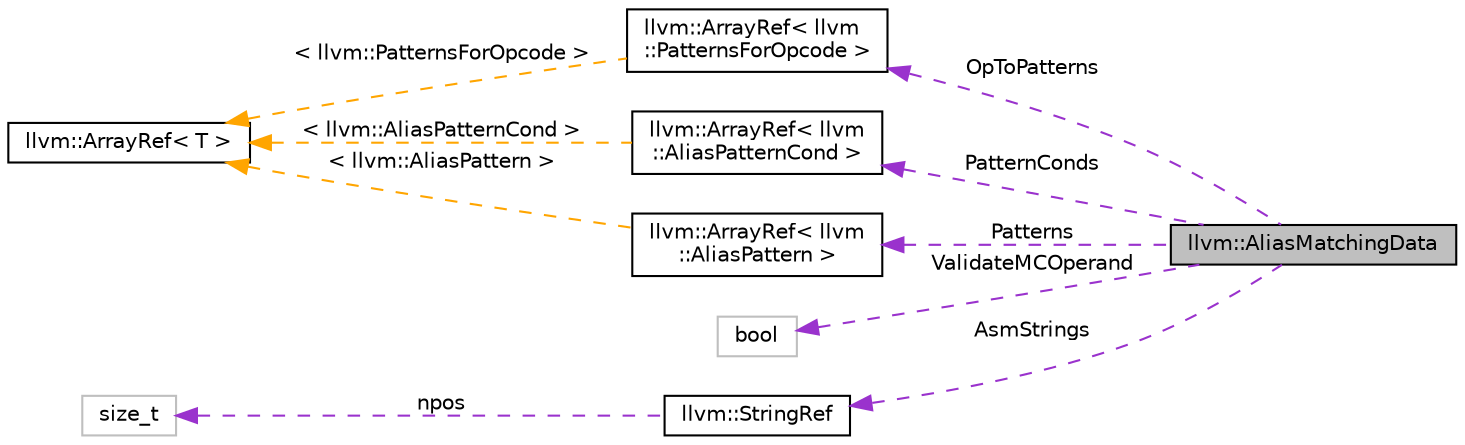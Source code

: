 digraph "llvm::AliasMatchingData"
{
 // LATEX_PDF_SIZE
  bgcolor="transparent";
  edge [fontname="Helvetica",fontsize="10",labelfontname="Helvetica",labelfontsize="10"];
  node [fontname="Helvetica",fontsize="10",shape=record];
  rankdir="LR";
  Node1 [label="llvm::AliasMatchingData",height=0.2,width=0.4,color="black", fillcolor="grey75", style="filled", fontcolor="black",tooltip="Tablegenerated data structures needed to match alias patterns."];
  Node2 -> Node1 [dir="back",color="darkorchid3",fontsize="10",style="dashed",label=" OpToPatterns" ,fontname="Helvetica"];
  Node2 [label="llvm::ArrayRef\< llvm\l::PatternsForOpcode \>",height=0.2,width=0.4,color="black",URL="$classllvm_1_1ArrayRef.html",tooltip=" "];
  Node3 -> Node2 [dir="back",color="orange",fontsize="10",style="dashed",label=" \< llvm::PatternsForOpcode \>" ,fontname="Helvetica"];
  Node3 [label="llvm::ArrayRef\< T \>",height=0.2,width=0.4,color="black",URL="$classllvm_1_1ArrayRef.html",tooltip="ArrayRef - Represent a constant reference to an array (0 or more elements consecutively in memory),..."];
  Node4 -> Node1 [dir="back",color="darkorchid3",fontsize="10",style="dashed",label=" PatternConds" ,fontname="Helvetica"];
  Node4 [label="llvm::ArrayRef\< llvm\l::AliasPatternCond \>",height=0.2,width=0.4,color="black",URL="$classllvm_1_1ArrayRef.html",tooltip=" "];
  Node3 -> Node4 [dir="back",color="orange",fontsize="10",style="dashed",label=" \< llvm::AliasPatternCond \>" ,fontname="Helvetica"];
  Node5 -> Node1 [dir="back",color="darkorchid3",fontsize="10",style="dashed",label=" ValidateMCOperand" ,fontname="Helvetica"];
  Node5 [label="bool",height=0.2,width=0.4,color="grey75",tooltip=" "];
  Node6 -> Node1 [dir="back",color="darkorchid3",fontsize="10",style="dashed",label=" AsmStrings" ,fontname="Helvetica"];
  Node6 [label="llvm::StringRef",height=0.2,width=0.4,color="black",URL="$classllvm_1_1StringRef.html",tooltip="StringRef - Represent a constant reference to a string, i.e."];
  Node7 -> Node6 [dir="back",color="darkorchid3",fontsize="10",style="dashed",label=" npos" ,fontname="Helvetica"];
  Node7 [label="size_t",height=0.2,width=0.4,color="grey75",tooltip=" "];
  Node8 -> Node1 [dir="back",color="darkorchid3",fontsize="10",style="dashed",label=" Patterns" ,fontname="Helvetica"];
  Node8 [label="llvm::ArrayRef\< llvm\l::AliasPattern \>",height=0.2,width=0.4,color="black",URL="$classllvm_1_1ArrayRef.html",tooltip=" "];
  Node3 -> Node8 [dir="back",color="orange",fontsize="10",style="dashed",label=" \< llvm::AliasPattern \>" ,fontname="Helvetica"];
}
